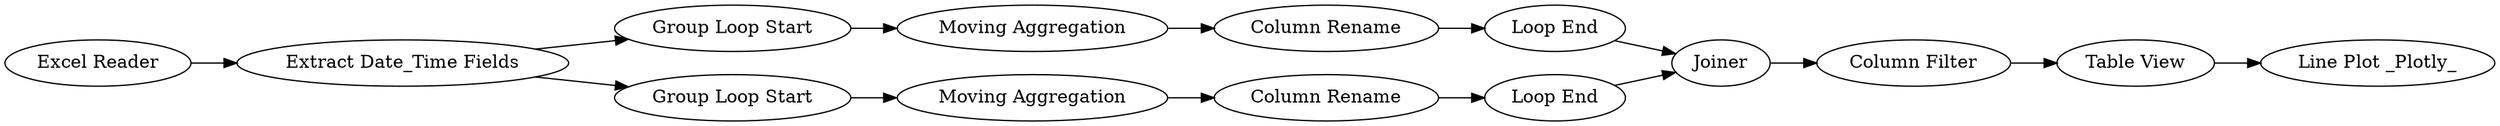 digraph {
	7 -> 19
	13 -> 18
	6 -> 16
	18 -> 6
	21 -> 9
	16 -> 21
	19 -> 21
	2 -> 13
	14 -> 20
	20 -> 7
	2 -> 14
	1 -> 2
	9 -> 10
	10 -> 12
	16 [label="Loop End"]
	13 [label="Group Loop Start"]
	20 [label="Moving Aggregation"]
	1 [label="Excel Reader"]
	7 [label="Column Rename"]
	9 [label="Column Filter"]
	18 [label="Moving Aggregation"]
	21 [label=Joiner]
	10 [label="Table View"]
	6 [label="Column Rename"]
	14 [label="Group Loop Start"]
	12 [label="Line Plot _Plotly_"]
	2 [label="Extract Date_Time Fields"]
	19 [label="Loop End"]
	rankdir=LR
}
